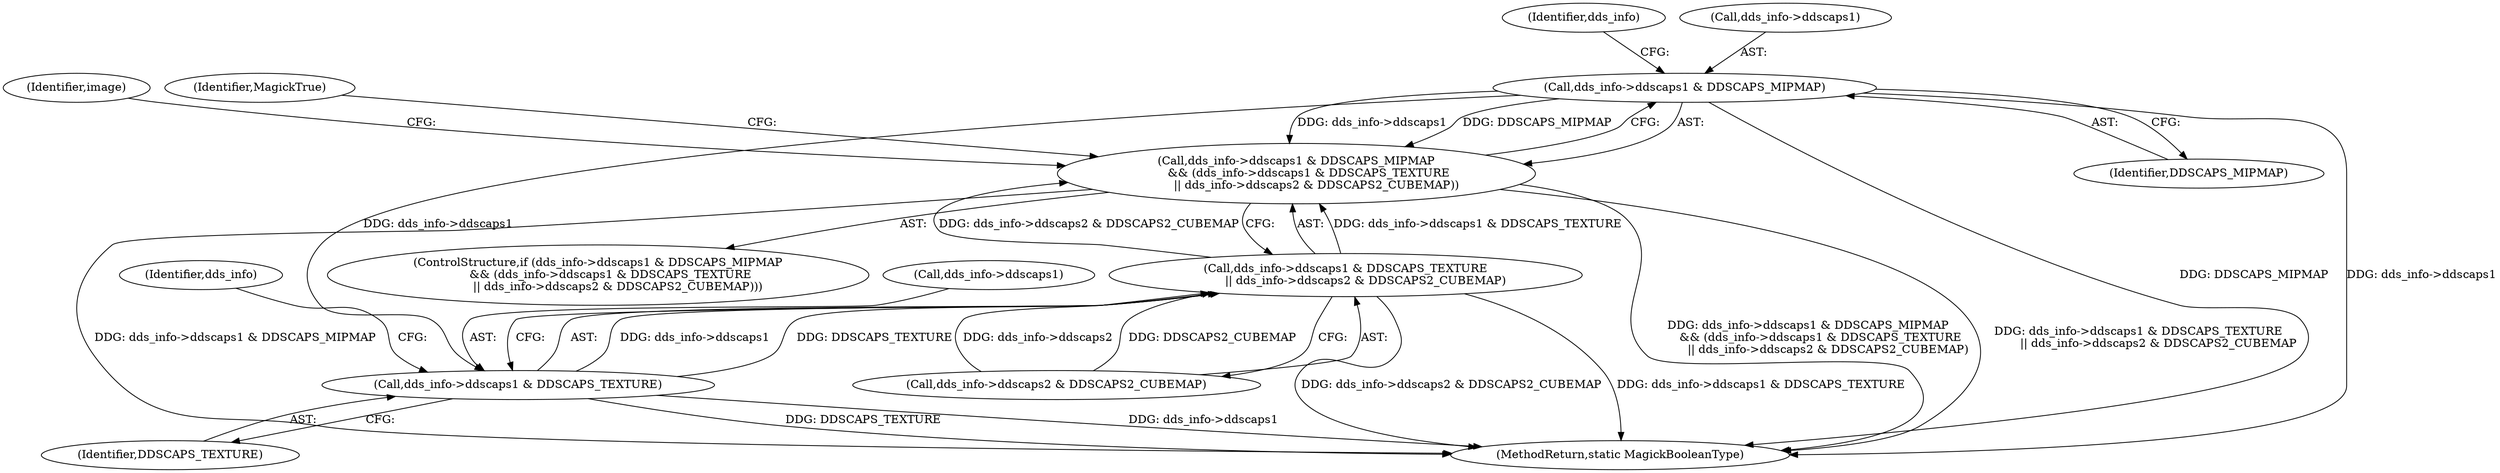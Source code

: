digraph "0_ImageMagick_21eae25a8db5fdcd112dbcfcd9e5c37e32d32e2f@pointer" {
"1000114" [label="(Call,dds_info->ddscaps1 & DDSCAPS_MIPMAP)"];
"1000113" [label="(Call,dds_info->ddscaps1 & DDSCAPS_MIPMAP\n       && (dds_info->ddscaps1 & DDSCAPS_TEXTURE\n           || dds_info->ddscaps2 & DDSCAPS2_CUBEMAP))"];
"1000120" [label="(Call,dds_info->ddscaps1 & DDSCAPS_TEXTURE)"];
"1000119" [label="(Call,dds_info->ddscaps1 & DDSCAPS_TEXTURE\n           || dds_info->ddscaps2 & DDSCAPS2_CUBEMAP)"];
"1000122" [label="(Identifier,dds_info)"];
"1000119" [label="(Call,dds_info->ddscaps1 & DDSCAPS_TEXTURE\n           || dds_info->ddscaps2 & DDSCAPS2_CUBEMAP)"];
"1000134" [label="(Identifier,image)"];
"1000127" [label="(Identifier,dds_info)"];
"1000121" [label="(Call,dds_info->ddscaps1)"];
"1000124" [label="(Identifier,DDSCAPS_TEXTURE)"];
"1000209" [label="(MethodReturn,static MagickBooleanType)"];
"1000120" [label="(Call,dds_info->ddscaps1 & DDSCAPS_TEXTURE)"];
"1000125" [label="(Call,dds_info->ddscaps2 & DDSCAPS2_CUBEMAP)"];
"1000118" [label="(Identifier,DDSCAPS_MIPMAP)"];
"1000113" [label="(Call,dds_info->ddscaps1 & DDSCAPS_MIPMAP\n       && (dds_info->ddscaps1 & DDSCAPS_TEXTURE\n           || dds_info->ddscaps2 & DDSCAPS2_CUBEMAP))"];
"1000115" [label="(Call,dds_info->ddscaps1)"];
"1000112" [label="(ControlStructure,if (dds_info->ddscaps1 & DDSCAPS_MIPMAP\n       && (dds_info->ddscaps1 & DDSCAPS_TEXTURE\n           || dds_info->ddscaps2 & DDSCAPS2_CUBEMAP)))"];
"1000208" [label="(Identifier,MagickTrue)"];
"1000114" [label="(Call,dds_info->ddscaps1 & DDSCAPS_MIPMAP)"];
"1000114" -> "1000113"  [label="AST: "];
"1000114" -> "1000118"  [label="CFG: "];
"1000115" -> "1000114"  [label="AST: "];
"1000118" -> "1000114"  [label="AST: "];
"1000122" -> "1000114"  [label="CFG: "];
"1000113" -> "1000114"  [label="CFG: "];
"1000114" -> "1000209"  [label="DDG: DDSCAPS_MIPMAP"];
"1000114" -> "1000209"  [label="DDG: dds_info->ddscaps1"];
"1000114" -> "1000113"  [label="DDG: dds_info->ddscaps1"];
"1000114" -> "1000113"  [label="DDG: DDSCAPS_MIPMAP"];
"1000114" -> "1000120"  [label="DDG: dds_info->ddscaps1"];
"1000113" -> "1000112"  [label="AST: "];
"1000113" -> "1000119"  [label="CFG: "];
"1000119" -> "1000113"  [label="AST: "];
"1000134" -> "1000113"  [label="CFG: "];
"1000208" -> "1000113"  [label="CFG: "];
"1000113" -> "1000209"  [label="DDG: dds_info->ddscaps1 & DDSCAPS_MIPMAP"];
"1000113" -> "1000209"  [label="DDG: dds_info->ddscaps1 & DDSCAPS_MIPMAP\n       && (dds_info->ddscaps1 & DDSCAPS_TEXTURE\n           || dds_info->ddscaps2 & DDSCAPS2_CUBEMAP)"];
"1000113" -> "1000209"  [label="DDG: dds_info->ddscaps1 & DDSCAPS_TEXTURE\n           || dds_info->ddscaps2 & DDSCAPS2_CUBEMAP"];
"1000119" -> "1000113"  [label="DDG: dds_info->ddscaps1 & DDSCAPS_TEXTURE"];
"1000119" -> "1000113"  [label="DDG: dds_info->ddscaps2 & DDSCAPS2_CUBEMAP"];
"1000120" -> "1000119"  [label="AST: "];
"1000120" -> "1000124"  [label="CFG: "];
"1000121" -> "1000120"  [label="AST: "];
"1000124" -> "1000120"  [label="AST: "];
"1000127" -> "1000120"  [label="CFG: "];
"1000119" -> "1000120"  [label="CFG: "];
"1000120" -> "1000209"  [label="DDG: dds_info->ddscaps1"];
"1000120" -> "1000209"  [label="DDG: DDSCAPS_TEXTURE"];
"1000120" -> "1000119"  [label="DDG: dds_info->ddscaps1"];
"1000120" -> "1000119"  [label="DDG: DDSCAPS_TEXTURE"];
"1000119" -> "1000125"  [label="CFG: "];
"1000125" -> "1000119"  [label="AST: "];
"1000119" -> "1000209"  [label="DDG: dds_info->ddscaps2 & DDSCAPS2_CUBEMAP"];
"1000119" -> "1000209"  [label="DDG: dds_info->ddscaps1 & DDSCAPS_TEXTURE"];
"1000125" -> "1000119"  [label="DDG: dds_info->ddscaps2"];
"1000125" -> "1000119"  [label="DDG: DDSCAPS2_CUBEMAP"];
}
